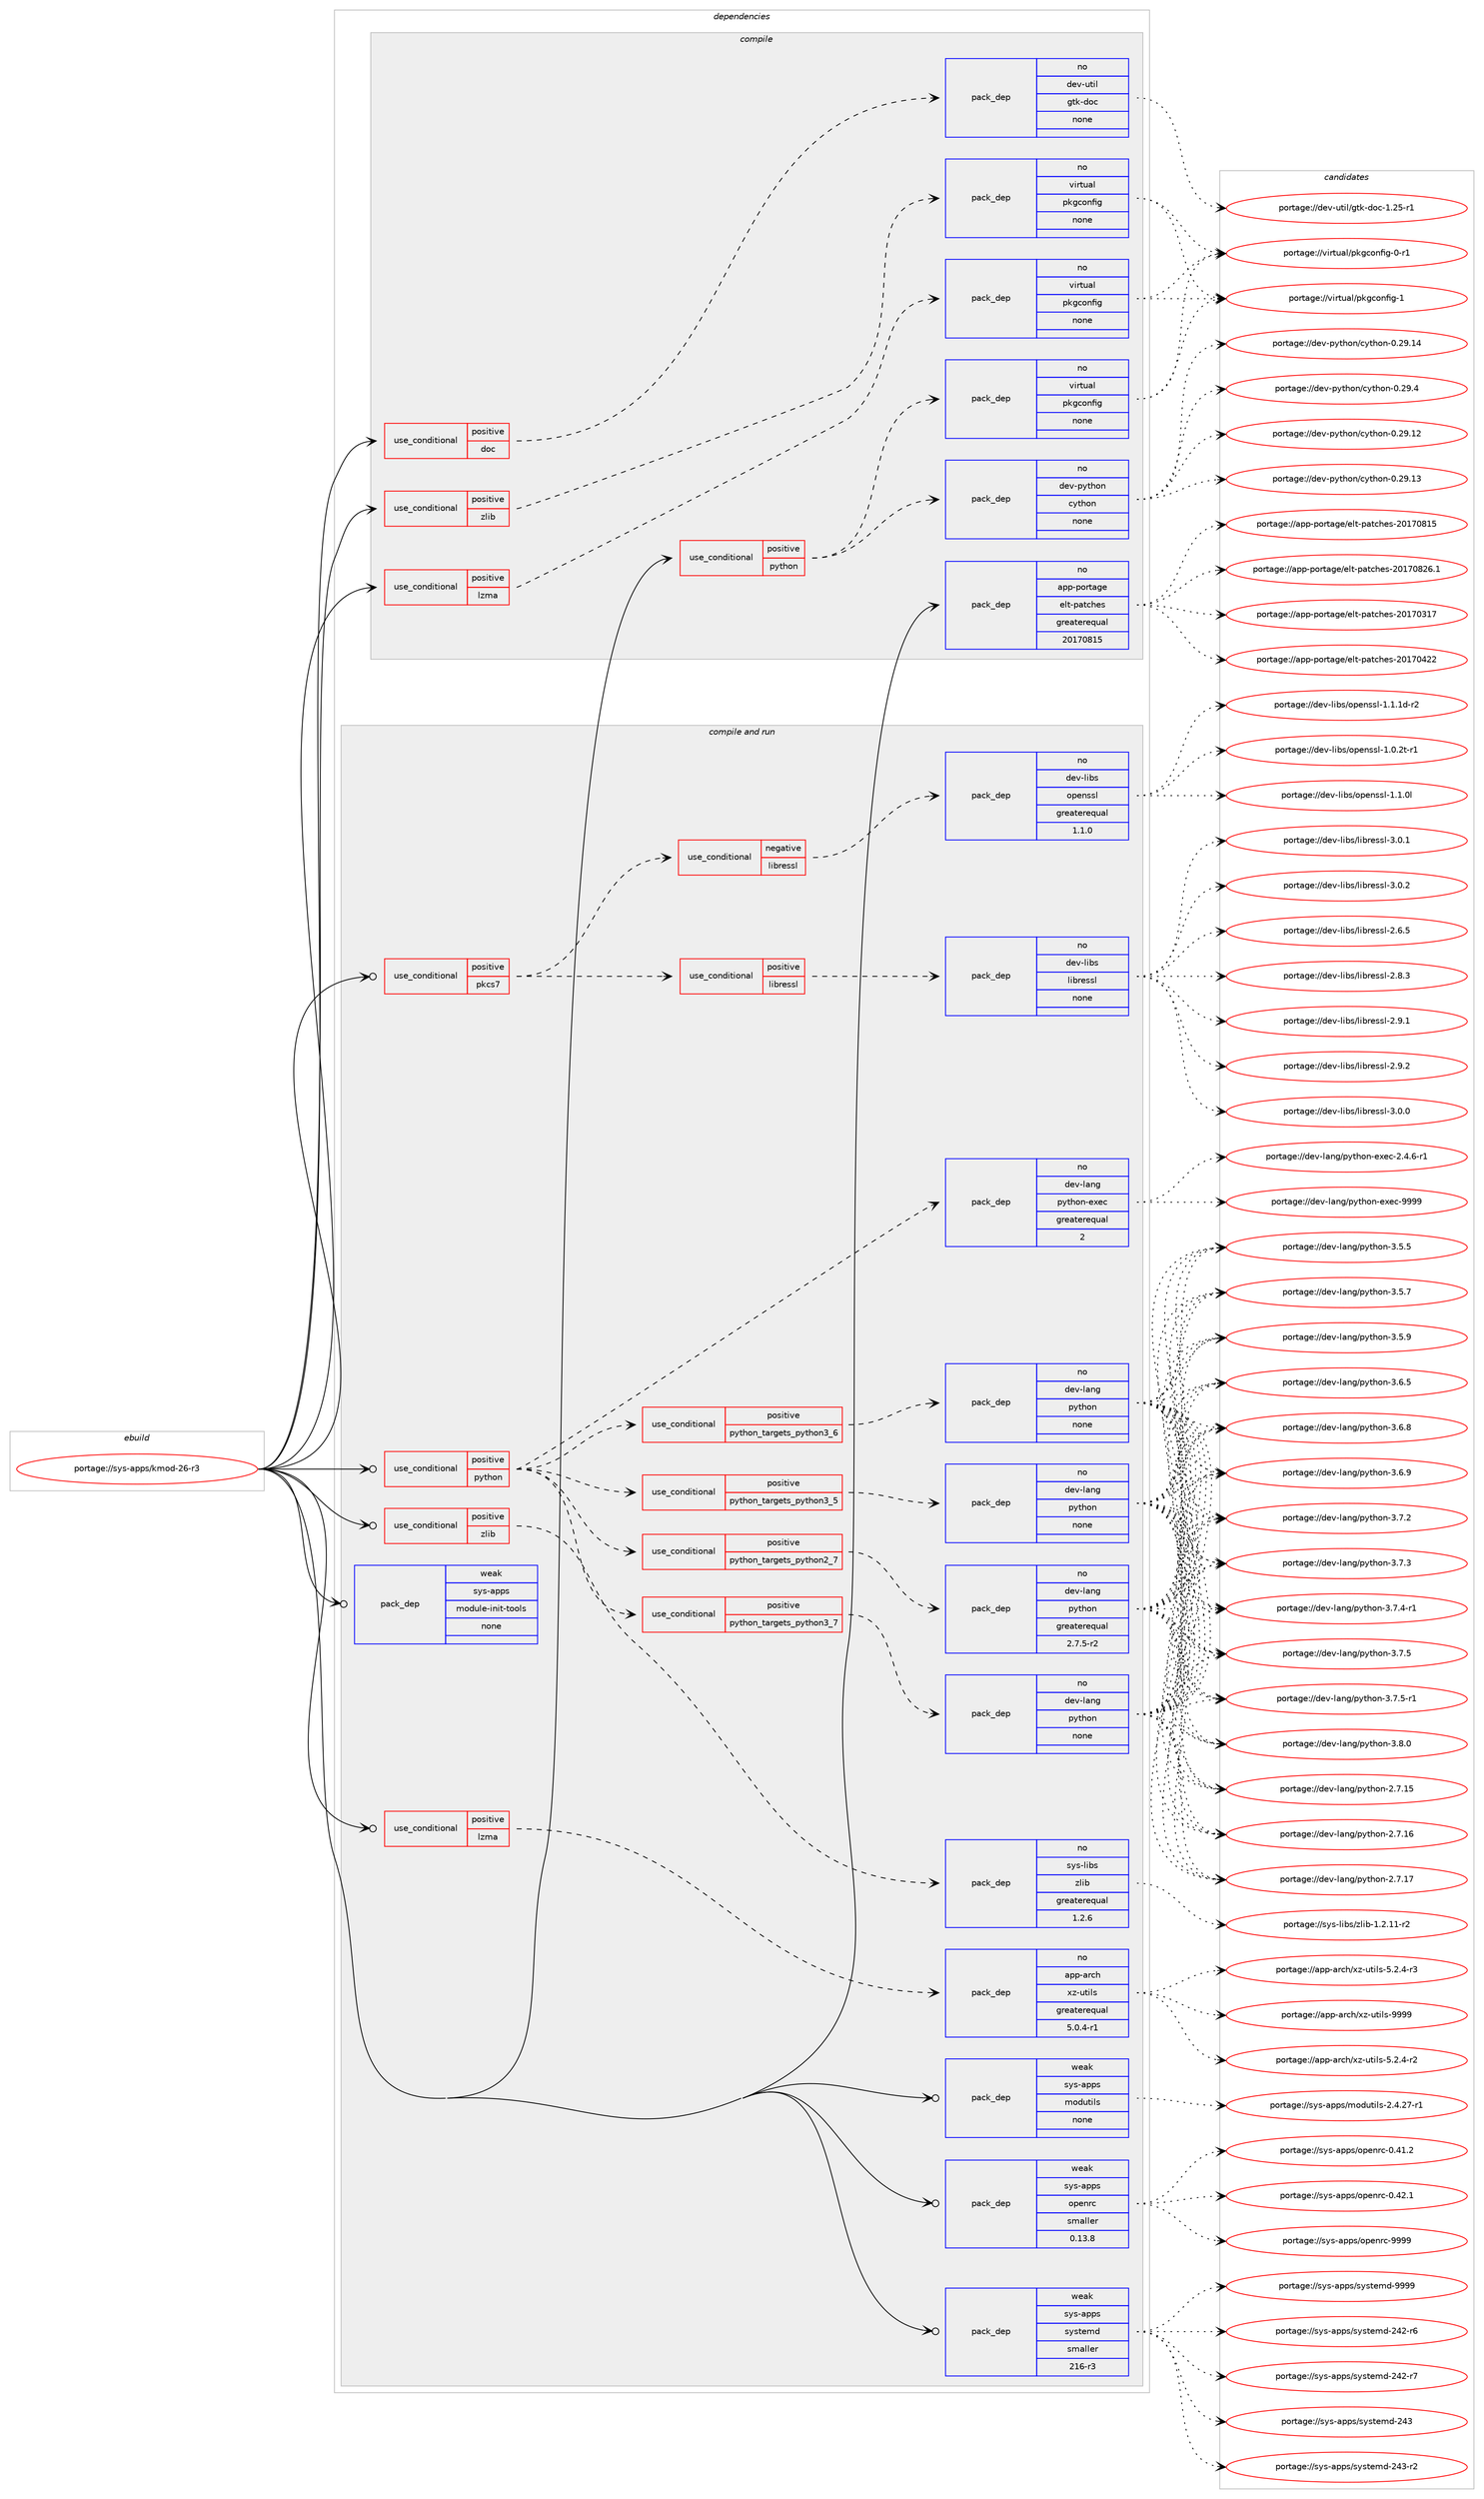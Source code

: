 digraph prolog {

# *************
# Graph options
# *************

newrank=true;
concentrate=true;
compound=true;
graph [rankdir=LR,fontname=Helvetica,fontsize=10,ranksep=1.5];#, ranksep=2.5, nodesep=0.2];
edge  [arrowhead=vee];
node  [fontname=Helvetica,fontsize=10];

# **********
# The ebuild
# **********

subgraph cluster_leftcol {
color=gray;
rank=same;
label=<<i>ebuild</i>>;
id [label="portage://sys-apps/kmod-26-r3", color=red, width=4, href="../sys-apps/kmod-26-r3.svg"];
}

# ****************
# The dependencies
# ****************

subgraph cluster_midcol {
color=gray;
label=<<i>dependencies</i>>;
subgraph cluster_compile {
fillcolor="#eeeeee";
style=filled;
label=<<i>compile</i>>;
subgraph cond99427 {
dependency408908 [label=<<TABLE BORDER="0" CELLBORDER="1" CELLSPACING="0" CELLPADDING="4"><TR><TD ROWSPAN="3" CELLPADDING="10">use_conditional</TD></TR><TR><TD>positive</TD></TR><TR><TD>doc</TD></TR></TABLE>>, shape=none, color=red];
subgraph pack302641 {
dependency408909 [label=<<TABLE BORDER="0" CELLBORDER="1" CELLSPACING="0" CELLPADDING="4" WIDTH="220"><TR><TD ROWSPAN="6" CELLPADDING="30">pack_dep</TD></TR><TR><TD WIDTH="110">no</TD></TR><TR><TD>dev-util</TD></TR><TR><TD>gtk-doc</TD></TR><TR><TD>none</TD></TR><TR><TD></TD></TR></TABLE>>, shape=none, color=blue];
}
dependency408908:e -> dependency408909:w [weight=20,style="dashed",arrowhead="vee"];
}
id:e -> dependency408908:w [weight=20,style="solid",arrowhead="vee"];
subgraph cond99428 {
dependency408910 [label=<<TABLE BORDER="0" CELLBORDER="1" CELLSPACING="0" CELLPADDING="4"><TR><TD ROWSPAN="3" CELLPADDING="10">use_conditional</TD></TR><TR><TD>positive</TD></TR><TR><TD>lzma</TD></TR></TABLE>>, shape=none, color=red];
subgraph pack302642 {
dependency408911 [label=<<TABLE BORDER="0" CELLBORDER="1" CELLSPACING="0" CELLPADDING="4" WIDTH="220"><TR><TD ROWSPAN="6" CELLPADDING="30">pack_dep</TD></TR><TR><TD WIDTH="110">no</TD></TR><TR><TD>virtual</TD></TR><TR><TD>pkgconfig</TD></TR><TR><TD>none</TD></TR><TR><TD></TD></TR></TABLE>>, shape=none, color=blue];
}
dependency408910:e -> dependency408911:w [weight=20,style="dashed",arrowhead="vee"];
}
id:e -> dependency408910:w [weight=20,style="solid",arrowhead="vee"];
subgraph cond99429 {
dependency408912 [label=<<TABLE BORDER="0" CELLBORDER="1" CELLSPACING="0" CELLPADDING="4"><TR><TD ROWSPAN="3" CELLPADDING="10">use_conditional</TD></TR><TR><TD>positive</TD></TR><TR><TD>python</TD></TR></TABLE>>, shape=none, color=red];
subgraph pack302643 {
dependency408913 [label=<<TABLE BORDER="0" CELLBORDER="1" CELLSPACING="0" CELLPADDING="4" WIDTH="220"><TR><TD ROWSPAN="6" CELLPADDING="30">pack_dep</TD></TR><TR><TD WIDTH="110">no</TD></TR><TR><TD>dev-python</TD></TR><TR><TD>cython</TD></TR><TR><TD>none</TD></TR><TR><TD></TD></TR></TABLE>>, shape=none, color=blue];
}
dependency408912:e -> dependency408913:w [weight=20,style="dashed",arrowhead="vee"];
subgraph pack302644 {
dependency408914 [label=<<TABLE BORDER="0" CELLBORDER="1" CELLSPACING="0" CELLPADDING="4" WIDTH="220"><TR><TD ROWSPAN="6" CELLPADDING="30">pack_dep</TD></TR><TR><TD WIDTH="110">no</TD></TR><TR><TD>virtual</TD></TR><TR><TD>pkgconfig</TD></TR><TR><TD>none</TD></TR><TR><TD></TD></TR></TABLE>>, shape=none, color=blue];
}
dependency408912:e -> dependency408914:w [weight=20,style="dashed",arrowhead="vee"];
}
id:e -> dependency408912:w [weight=20,style="solid",arrowhead="vee"];
subgraph cond99430 {
dependency408915 [label=<<TABLE BORDER="0" CELLBORDER="1" CELLSPACING="0" CELLPADDING="4"><TR><TD ROWSPAN="3" CELLPADDING="10">use_conditional</TD></TR><TR><TD>positive</TD></TR><TR><TD>zlib</TD></TR></TABLE>>, shape=none, color=red];
subgraph pack302645 {
dependency408916 [label=<<TABLE BORDER="0" CELLBORDER="1" CELLSPACING="0" CELLPADDING="4" WIDTH="220"><TR><TD ROWSPAN="6" CELLPADDING="30">pack_dep</TD></TR><TR><TD WIDTH="110">no</TD></TR><TR><TD>virtual</TD></TR><TR><TD>pkgconfig</TD></TR><TR><TD>none</TD></TR><TR><TD></TD></TR></TABLE>>, shape=none, color=blue];
}
dependency408915:e -> dependency408916:w [weight=20,style="dashed",arrowhead="vee"];
}
id:e -> dependency408915:w [weight=20,style="solid",arrowhead="vee"];
subgraph pack302646 {
dependency408917 [label=<<TABLE BORDER="0" CELLBORDER="1" CELLSPACING="0" CELLPADDING="4" WIDTH="220"><TR><TD ROWSPAN="6" CELLPADDING="30">pack_dep</TD></TR><TR><TD WIDTH="110">no</TD></TR><TR><TD>app-portage</TD></TR><TR><TD>elt-patches</TD></TR><TR><TD>greaterequal</TD></TR><TR><TD>20170815</TD></TR></TABLE>>, shape=none, color=blue];
}
id:e -> dependency408917:w [weight=20,style="solid",arrowhead="vee"];
}
subgraph cluster_compileandrun {
fillcolor="#eeeeee";
style=filled;
label=<<i>compile and run</i>>;
subgraph cond99431 {
dependency408918 [label=<<TABLE BORDER="0" CELLBORDER="1" CELLSPACING="0" CELLPADDING="4"><TR><TD ROWSPAN="3" CELLPADDING="10">use_conditional</TD></TR><TR><TD>positive</TD></TR><TR><TD>lzma</TD></TR></TABLE>>, shape=none, color=red];
subgraph pack302647 {
dependency408919 [label=<<TABLE BORDER="0" CELLBORDER="1" CELLSPACING="0" CELLPADDING="4" WIDTH="220"><TR><TD ROWSPAN="6" CELLPADDING="30">pack_dep</TD></TR><TR><TD WIDTH="110">no</TD></TR><TR><TD>app-arch</TD></TR><TR><TD>xz-utils</TD></TR><TR><TD>greaterequal</TD></TR><TR><TD>5.0.4-r1</TD></TR></TABLE>>, shape=none, color=blue];
}
dependency408918:e -> dependency408919:w [weight=20,style="dashed",arrowhead="vee"];
}
id:e -> dependency408918:w [weight=20,style="solid",arrowhead="odotvee"];
subgraph cond99432 {
dependency408920 [label=<<TABLE BORDER="0" CELLBORDER="1" CELLSPACING="0" CELLPADDING="4"><TR><TD ROWSPAN="3" CELLPADDING="10">use_conditional</TD></TR><TR><TD>positive</TD></TR><TR><TD>pkcs7</TD></TR></TABLE>>, shape=none, color=red];
subgraph cond99433 {
dependency408921 [label=<<TABLE BORDER="0" CELLBORDER="1" CELLSPACING="0" CELLPADDING="4"><TR><TD ROWSPAN="3" CELLPADDING="10">use_conditional</TD></TR><TR><TD>negative</TD></TR><TR><TD>libressl</TD></TR></TABLE>>, shape=none, color=red];
subgraph pack302648 {
dependency408922 [label=<<TABLE BORDER="0" CELLBORDER="1" CELLSPACING="0" CELLPADDING="4" WIDTH="220"><TR><TD ROWSPAN="6" CELLPADDING="30">pack_dep</TD></TR><TR><TD WIDTH="110">no</TD></TR><TR><TD>dev-libs</TD></TR><TR><TD>openssl</TD></TR><TR><TD>greaterequal</TD></TR><TR><TD>1.1.0</TD></TR></TABLE>>, shape=none, color=blue];
}
dependency408921:e -> dependency408922:w [weight=20,style="dashed",arrowhead="vee"];
}
dependency408920:e -> dependency408921:w [weight=20,style="dashed",arrowhead="vee"];
subgraph cond99434 {
dependency408923 [label=<<TABLE BORDER="0" CELLBORDER="1" CELLSPACING="0" CELLPADDING="4"><TR><TD ROWSPAN="3" CELLPADDING="10">use_conditional</TD></TR><TR><TD>positive</TD></TR><TR><TD>libressl</TD></TR></TABLE>>, shape=none, color=red];
subgraph pack302649 {
dependency408924 [label=<<TABLE BORDER="0" CELLBORDER="1" CELLSPACING="0" CELLPADDING="4" WIDTH="220"><TR><TD ROWSPAN="6" CELLPADDING="30">pack_dep</TD></TR><TR><TD WIDTH="110">no</TD></TR><TR><TD>dev-libs</TD></TR><TR><TD>libressl</TD></TR><TR><TD>none</TD></TR><TR><TD></TD></TR></TABLE>>, shape=none, color=blue];
}
dependency408923:e -> dependency408924:w [weight=20,style="dashed",arrowhead="vee"];
}
dependency408920:e -> dependency408923:w [weight=20,style="dashed",arrowhead="vee"];
}
id:e -> dependency408920:w [weight=20,style="solid",arrowhead="odotvee"];
subgraph cond99435 {
dependency408925 [label=<<TABLE BORDER="0" CELLBORDER="1" CELLSPACING="0" CELLPADDING="4"><TR><TD ROWSPAN="3" CELLPADDING="10">use_conditional</TD></TR><TR><TD>positive</TD></TR><TR><TD>python</TD></TR></TABLE>>, shape=none, color=red];
subgraph cond99436 {
dependency408926 [label=<<TABLE BORDER="0" CELLBORDER="1" CELLSPACING="0" CELLPADDING="4"><TR><TD ROWSPAN="3" CELLPADDING="10">use_conditional</TD></TR><TR><TD>positive</TD></TR><TR><TD>python_targets_python2_7</TD></TR></TABLE>>, shape=none, color=red];
subgraph pack302650 {
dependency408927 [label=<<TABLE BORDER="0" CELLBORDER="1" CELLSPACING="0" CELLPADDING="4" WIDTH="220"><TR><TD ROWSPAN="6" CELLPADDING="30">pack_dep</TD></TR><TR><TD WIDTH="110">no</TD></TR><TR><TD>dev-lang</TD></TR><TR><TD>python</TD></TR><TR><TD>greaterequal</TD></TR><TR><TD>2.7.5-r2</TD></TR></TABLE>>, shape=none, color=blue];
}
dependency408926:e -> dependency408927:w [weight=20,style="dashed",arrowhead="vee"];
}
dependency408925:e -> dependency408926:w [weight=20,style="dashed",arrowhead="vee"];
subgraph cond99437 {
dependency408928 [label=<<TABLE BORDER="0" CELLBORDER="1" CELLSPACING="0" CELLPADDING="4"><TR><TD ROWSPAN="3" CELLPADDING="10">use_conditional</TD></TR><TR><TD>positive</TD></TR><TR><TD>python_targets_python3_5</TD></TR></TABLE>>, shape=none, color=red];
subgraph pack302651 {
dependency408929 [label=<<TABLE BORDER="0" CELLBORDER="1" CELLSPACING="0" CELLPADDING="4" WIDTH="220"><TR><TD ROWSPAN="6" CELLPADDING="30">pack_dep</TD></TR><TR><TD WIDTH="110">no</TD></TR><TR><TD>dev-lang</TD></TR><TR><TD>python</TD></TR><TR><TD>none</TD></TR><TR><TD></TD></TR></TABLE>>, shape=none, color=blue];
}
dependency408928:e -> dependency408929:w [weight=20,style="dashed",arrowhead="vee"];
}
dependency408925:e -> dependency408928:w [weight=20,style="dashed",arrowhead="vee"];
subgraph cond99438 {
dependency408930 [label=<<TABLE BORDER="0" CELLBORDER="1" CELLSPACING="0" CELLPADDING="4"><TR><TD ROWSPAN="3" CELLPADDING="10">use_conditional</TD></TR><TR><TD>positive</TD></TR><TR><TD>python_targets_python3_6</TD></TR></TABLE>>, shape=none, color=red];
subgraph pack302652 {
dependency408931 [label=<<TABLE BORDER="0" CELLBORDER="1" CELLSPACING="0" CELLPADDING="4" WIDTH="220"><TR><TD ROWSPAN="6" CELLPADDING="30">pack_dep</TD></TR><TR><TD WIDTH="110">no</TD></TR><TR><TD>dev-lang</TD></TR><TR><TD>python</TD></TR><TR><TD>none</TD></TR><TR><TD></TD></TR></TABLE>>, shape=none, color=blue];
}
dependency408930:e -> dependency408931:w [weight=20,style="dashed",arrowhead="vee"];
}
dependency408925:e -> dependency408930:w [weight=20,style="dashed",arrowhead="vee"];
subgraph cond99439 {
dependency408932 [label=<<TABLE BORDER="0" CELLBORDER="1" CELLSPACING="0" CELLPADDING="4"><TR><TD ROWSPAN="3" CELLPADDING="10">use_conditional</TD></TR><TR><TD>positive</TD></TR><TR><TD>python_targets_python3_7</TD></TR></TABLE>>, shape=none, color=red];
subgraph pack302653 {
dependency408933 [label=<<TABLE BORDER="0" CELLBORDER="1" CELLSPACING="0" CELLPADDING="4" WIDTH="220"><TR><TD ROWSPAN="6" CELLPADDING="30">pack_dep</TD></TR><TR><TD WIDTH="110">no</TD></TR><TR><TD>dev-lang</TD></TR><TR><TD>python</TD></TR><TR><TD>none</TD></TR><TR><TD></TD></TR></TABLE>>, shape=none, color=blue];
}
dependency408932:e -> dependency408933:w [weight=20,style="dashed",arrowhead="vee"];
}
dependency408925:e -> dependency408932:w [weight=20,style="dashed",arrowhead="vee"];
subgraph pack302654 {
dependency408934 [label=<<TABLE BORDER="0" CELLBORDER="1" CELLSPACING="0" CELLPADDING="4" WIDTH="220"><TR><TD ROWSPAN="6" CELLPADDING="30">pack_dep</TD></TR><TR><TD WIDTH="110">no</TD></TR><TR><TD>dev-lang</TD></TR><TR><TD>python-exec</TD></TR><TR><TD>greaterequal</TD></TR><TR><TD>2</TD></TR></TABLE>>, shape=none, color=blue];
}
dependency408925:e -> dependency408934:w [weight=20,style="dashed",arrowhead="vee"];
}
id:e -> dependency408925:w [weight=20,style="solid",arrowhead="odotvee"];
subgraph cond99440 {
dependency408935 [label=<<TABLE BORDER="0" CELLBORDER="1" CELLSPACING="0" CELLPADDING="4"><TR><TD ROWSPAN="3" CELLPADDING="10">use_conditional</TD></TR><TR><TD>positive</TD></TR><TR><TD>zlib</TD></TR></TABLE>>, shape=none, color=red];
subgraph pack302655 {
dependency408936 [label=<<TABLE BORDER="0" CELLBORDER="1" CELLSPACING="0" CELLPADDING="4" WIDTH="220"><TR><TD ROWSPAN="6" CELLPADDING="30">pack_dep</TD></TR><TR><TD WIDTH="110">no</TD></TR><TR><TD>sys-libs</TD></TR><TR><TD>zlib</TD></TR><TR><TD>greaterequal</TD></TR><TR><TD>1.2.6</TD></TR></TABLE>>, shape=none, color=blue];
}
dependency408935:e -> dependency408936:w [weight=20,style="dashed",arrowhead="vee"];
}
id:e -> dependency408935:w [weight=20,style="solid",arrowhead="odotvee"];
subgraph pack302656 {
dependency408937 [label=<<TABLE BORDER="0" CELLBORDER="1" CELLSPACING="0" CELLPADDING="4" WIDTH="220"><TR><TD ROWSPAN="6" CELLPADDING="30">pack_dep</TD></TR><TR><TD WIDTH="110">weak</TD></TR><TR><TD>sys-apps</TD></TR><TR><TD>module-init-tools</TD></TR><TR><TD>none</TD></TR><TR><TD></TD></TR></TABLE>>, shape=none, color=blue];
}
id:e -> dependency408937:w [weight=20,style="solid",arrowhead="odotvee"];
subgraph pack302657 {
dependency408938 [label=<<TABLE BORDER="0" CELLBORDER="1" CELLSPACING="0" CELLPADDING="4" WIDTH="220"><TR><TD ROWSPAN="6" CELLPADDING="30">pack_dep</TD></TR><TR><TD WIDTH="110">weak</TD></TR><TR><TD>sys-apps</TD></TR><TR><TD>modutils</TD></TR><TR><TD>none</TD></TR><TR><TD></TD></TR></TABLE>>, shape=none, color=blue];
}
id:e -> dependency408938:w [weight=20,style="solid",arrowhead="odotvee"];
subgraph pack302658 {
dependency408939 [label=<<TABLE BORDER="0" CELLBORDER="1" CELLSPACING="0" CELLPADDING="4" WIDTH="220"><TR><TD ROWSPAN="6" CELLPADDING="30">pack_dep</TD></TR><TR><TD WIDTH="110">weak</TD></TR><TR><TD>sys-apps</TD></TR><TR><TD>openrc</TD></TR><TR><TD>smaller</TD></TR><TR><TD>0.13.8</TD></TR></TABLE>>, shape=none, color=blue];
}
id:e -> dependency408939:w [weight=20,style="solid",arrowhead="odotvee"];
subgraph pack302659 {
dependency408940 [label=<<TABLE BORDER="0" CELLBORDER="1" CELLSPACING="0" CELLPADDING="4" WIDTH="220"><TR><TD ROWSPAN="6" CELLPADDING="30">pack_dep</TD></TR><TR><TD WIDTH="110">weak</TD></TR><TR><TD>sys-apps</TD></TR><TR><TD>systemd</TD></TR><TR><TD>smaller</TD></TR><TR><TD>216-r3</TD></TR></TABLE>>, shape=none, color=blue];
}
id:e -> dependency408940:w [weight=20,style="solid",arrowhead="odotvee"];
}
subgraph cluster_run {
fillcolor="#eeeeee";
style=filled;
label=<<i>run</i>>;
}
}

# **************
# The candidates
# **************

subgraph cluster_choices {
rank=same;
color=gray;
label=<<i>candidates</i>>;

subgraph choice302641 {
color=black;
nodesep=1;
choiceportage1001011184511711610510847103116107451001119945494650534511449 [label="portage://dev-util/gtk-doc-1.25-r1", color=red, width=4,href="../dev-util/gtk-doc-1.25-r1.svg"];
dependency408909:e -> choiceportage1001011184511711610510847103116107451001119945494650534511449:w [style=dotted,weight="100"];
}
subgraph choice302642 {
color=black;
nodesep=1;
choiceportage11810511411611797108471121071039911111010210510345484511449 [label="portage://virtual/pkgconfig-0-r1", color=red, width=4,href="../virtual/pkgconfig-0-r1.svg"];
choiceportage1181051141161179710847112107103991111101021051034549 [label="portage://virtual/pkgconfig-1", color=red, width=4,href="../virtual/pkgconfig-1.svg"];
dependency408911:e -> choiceportage11810511411611797108471121071039911111010210510345484511449:w [style=dotted,weight="100"];
dependency408911:e -> choiceportage1181051141161179710847112107103991111101021051034549:w [style=dotted,weight="100"];
}
subgraph choice302643 {
color=black;
nodesep=1;
choiceportage1001011184511212111610411111047991211161041111104548465057464950 [label="portage://dev-python/cython-0.29.12", color=red, width=4,href="../dev-python/cython-0.29.12.svg"];
choiceportage1001011184511212111610411111047991211161041111104548465057464951 [label="portage://dev-python/cython-0.29.13", color=red, width=4,href="../dev-python/cython-0.29.13.svg"];
choiceportage1001011184511212111610411111047991211161041111104548465057464952 [label="portage://dev-python/cython-0.29.14", color=red, width=4,href="../dev-python/cython-0.29.14.svg"];
choiceportage10010111845112121116104111110479912111610411111045484650574652 [label="portage://dev-python/cython-0.29.4", color=red, width=4,href="../dev-python/cython-0.29.4.svg"];
dependency408913:e -> choiceportage1001011184511212111610411111047991211161041111104548465057464950:w [style=dotted,weight="100"];
dependency408913:e -> choiceportage1001011184511212111610411111047991211161041111104548465057464951:w [style=dotted,weight="100"];
dependency408913:e -> choiceportage1001011184511212111610411111047991211161041111104548465057464952:w [style=dotted,weight="100"];
dependency408913:e -> choiceportage10010111845112121116104111110479912111610411111045484650574652:w [style=dotted,weight="100"];
}
subgraph choice302644 {
color=black;
nodesep=1;
choiceportage11810511411611797108471121071039911111010210510345484511449 [label="portage://virtual/pkgconfig-0-r1", color=red, width=4,href="../virtual/pkgconfig-0-r1.svg"];
choiceportage1181051141161179710847112107103991111101021051034549 [label="portage://virtual/pkgconfig-1", color=red, width=4,href="../virtual/pkgconfig-1.svg"];
dependency408914:e -> choiceportage11810511411611797108471121071039911111010210510345484511449:w [style=dotted,weight="100"];
dependency408914:e -> choiceportage1181051141161179710847112107103991111101021051034549:w [style=dotted,weight="100"];
}
subgraph choice302645 {
color=black;
nodesep=1;
choiceportage11810511411611797108471121071039911111010210510345484511449 [label="portage://virtual/pkgconfig-0-r1", color=red, width=4,href="../virtual/pkgconfig-0-r1.svg"];
choiceportage1181051141161179710847112107103991111101021051034549 [label="portage://virtual/pkgconfig-1", color=red, width=4,href="../virtual/pkgconfig-1.svg"];
dependency408916:e -> choiceportage11810511411611797108471121071039911111010210510345484511449:w [style=dotted,weight="100"];
dependency408916:e -> choiceportage1181051141161179710847112107103991111101021051034549:w [style=dotted,weight="100"];
}
subgraph choice302646 {
color=black;
nodesep=1;
choiceportage97112112451121111141169710310147101108116451129711699104101115455048495548514955 [label="portage://app-portage/elt-patches-20170317", color=red, width=4,href="../app-portage/elt-patches-20170317.svg"];
choiceportage97112112451121111141169710310147101108116451129711699104101115455048495548525050 [label="portage://app-portage/elt-patches-20170422", color=red, width=4,href="../app-portage/elt-patches-20170422.svg"];
choiceportage97112112451121111141169710310147101108116451129711699104101115455048495548564953 [label="portage://app-portage/elt-patches-20170815", color=red, width=4,href="../app-portage/elt-patches-20170815.svg"];
choiceportage971121124511211111411697103101471011081164511297116991041011154550484955485650544649 [label="portage://app-portage/elt-patches-20170826.1", color=red, width=4,href="../app-portage/elt-patches-20170826.1.svg"];
dependency408917:e -> choiceportage97112112451121111141169710310147101108116451129711699104101115455048495548514955:w [style=dotted,weight="100"];
dependency408917:e -> choiceportage97112112451121111141169710310147101108116451129711699104101115455048495548525050:w [style=dotted,weight="100"];
dependency408917:e -> choiceportage97112112451121111141169710310147101108116451129711699104101115455048495548564953:w [style=dotted,weight="100"];
dependency408917:e -> choiceportage971121124511211111411697103101471011081164511297116991041011154550484955485650544649:w [style=dotted,weight="100"];
}
subgraph choice302647 {
color=black;
nodesep=1;
choiceportage9711211245971149910447120122451171161051081154553465046524511450 [label="portage://app-arch/xz-utils-5.2.4-r2", color=red, width=4,href="../app-arch/xz-utils-5.2.4-r2.svg"];
choiceportage9711211245971149910447120122451171161051081154553465046524511451 [label="portage://app-arch/xz-utils-5.2.4-r3", color=red, width=4,href="../app-arch/xz-utils-5.2.4-r3.svg"];
choiceportage9711211245971149910447120122451171161051081154557575757 [label="portage://app-arch/xz-utils-9999", color=red, width=4,href="../app-arch/xz-utils-9999.svg"];
dependency408919:e -> choiceportage9711211245971149910447120122451171161051081154553465046524511450:w [style=dotted,weight="100"];
dependency408919:e -> choiceportage9711211245971149910447120122451171161051081154553465046524511451:w [style=dotted,weight="100"];
dependency408919:e -> choiceportage9711211245971149910447120122451171161051081154557575757:w [style=dotted,weight="100"];
}
subgraph choice302648 {
color=black;
nodesep=1;
choiceportage1001011184510810598115471111121011101151151084549464846501164511449 [label="portage://dev-libs/openssl-1.0.2t-r1", color=red, width=4,href="../dev-libs/openssl-1.0.2t-r1.svg"];
choiceportage100101118451081059811547111112101110115115108454946494648108 [label="portage://dev-libs/openssl-1.1.0l", color=red, width=4,href="../dev-libs/openssl-1.1.0l.svg"];
choiceportage1001011184510810598115471111121011101151151084549464946491004511450 [label="portage://dev-libs/openssl-1.1.1d-r2", color=red, width=4,href="../dev-libs/openssl-1.1.1d-r2.svg"];
dependency408922:e -> choiceportage1001011184510810598115471111121011101151151084549464846501164511449:w [style=dotted,weight="100"];
dependency408922:e -> choiceportage100101118451081059811547111112101110115115108454946494648108:w [style=dotted,weight="100"];
dependency408922:e -> choiceportage1001011184510810598115471111121011101151151084549464946491004511450:w [style=dotted,weight="100"];
}
subgraph choice302649 {
color=black;
nodesep=1;
choiceportage10010111845108105981154710810598114101115115108455046544653 [label="portage://dev-libs/libressl-2.6.5", color=red, width=4,href="../dev-libs/libressl-2.6.5.svg"];
choiceportage10010111845108105981154710810598114101115115108455046564651 [label="portage://dev-libs/libressl-2.8.3", color=red, width=4,href="../dev-libs/libressl-2.8.3.svg"];
choiceportage10010111845108105981154710810598114101115115108455046574649 [label="portage://dev-libs/libressl-2.9.1", color=red, width=4,href="../dev-libs/libressl-2.9.1.svg"];
choiceportage10010111845108105981154710810598114101115115108455046574650 [label="portage://dev-libs/libressl-2.9.2", color=red, width=4,href="../dev-libs/libressl-2.9.2.svg"];
choiceportage10010111845108105981154710810598114101115115108455146484648 [label="portage://dev-libs/libressl-3.0.0", color=red, width=4,href="../dev-libs/libressl-3.0.0.svg"];
choiceportage10010111845108105981154710810598114101115115108455146484649 [label="portage://dev-libs/libressl-3.0.1", color=red, width=4,href="../dev-libs/libressl-3.0.1.svg"];
choiceportage10010111845108105981154710810598114101115115108455146484650 [label="portage://dev-libs/libressl-3.0.2", color=red, width=4,href="../dev-libs/libressl-3.0.2.svg"];
dependency408924:e -> choiceportage10010111845108105981154710810598114101115115108455046544653:w [style=dotted,weight="100"];
dependency408924:e -> choiceportage10010111845108105981154710810598114101115115108455046564651:w [style=dotted,weight="100"];
dependency408924:e -> choiceportage10010111845108105981154710810598114101115115108455046574649:w [style=dotted,weight="100"];
dependency408924:e -> choiceportage10010111845108105981154710810598114101115115108455046574650:w [style=dotted,weight="100"];
dependency408924:e -> choiceportage10010111845108105981154710810598114101115115108455146484648:w [style=dotted,weight="100"];
dependency408924:e -> choiceportage10010111845108105981154710810598114101115115108455146484649:w [style=dotted,weight="100"];
dependency408924:e -> choiceportage10010111845108105981154710810598114101115115108455146484650:w [style=dotted,weight="100"];
}
subgraph choice302650 {
color=black;
nodesep=1;
choiceportage10010111845108971101034711212111610411111045504655464953 [label="portage://dev-lang/python-2.7.15", color=red, width=4,href="../dev-lang/python-2.7.15.svg"];
choiceportage10010111845108971101034711212111610411111045504655464954 [label="portage://dev-lang/python-2.7.16", color=red, width=4,href="../dev-lang/python-2.7.16.svg"];
choiceportage10010111845108971101034711212111610411111045504655464955 [label="portage://dev-lang/python-2.7.17", color=red, width=4,href="../dev-lang/python-2.7.17.svg"];
choiceportage100101118451089711010347112121116104111110455146534653 [label="portage://dev-lang/python-3.5.5", color=red, width=4,href="../dev-lang/python-3.5.5.svg"];
choiceportage100101118451089711010347112121116104111110455146534655 [label="portage://dev-lang/python-3.5.7", color=red, width=4,href="../dev-lang/python-3.5.7.svg"];
choiceportage100101118451089711010347112121116104111110455146534657 [label="portage://dev-lang/python-3.5.9", color=red, width=4,href="../dev-lang/python-3.5.9.svg"];
choiceportage100101118451089711010347112121116104111110455146544653 [label="portage://dev-lang/python-3.6.5", color=red, width=4,href="../dev-lang/python-3.6.5.svg"];
choiceportage100101118451089711010347112121116104111110455146544656 [label="portage://dev-lang/python-3.6.8", color=red, width=4,href="../dev-lang/python-3.6.8.svg"];
choiceportage100101118451089711010347112121116104111110455146544657 [label="portage://dev-lang/python-3.6.9", color=red, width=4,href="../dev-lang/python-3.6.9.svg"];
choiceportage100101118451089711010347112121116104111110455146554650 [label="portage://dev-lang/python-3.7.2", color=red, width=4,href="../dev-lang/python-3.7.2.svg"];
choiceportage100101118451089711010347112121116104111110455146554651 [label="portage://dev-lang/python-3.7.3", color=red, width=4,href="../dev-lang/python-3.7.3.svg"];
choiceportage1001011184510897110103471121211161041111104551465546524511449 [label="portage://dev-lang/python-3.7.4-r1", color=red, width=4,href="../dev-lang/python-3.7.4-r1.svg"];
choiceportage100101118451089711010347112121116104111110455146554653 [label="portage://dev-lang/python-3.7.5", color=red, width=4,href="../dev-lang/python-3.7.5.svg"];
choiceportage1001011184510897110103471121211161041111104551465546534511449 [label="portage://dev-lang/python-3.7.5-r1", color=red, width=4,href="../dev-lang/python-3.7.5-r1.svg"];
choiceportage100101118451089711010347112121116104111110455146564648 [label="portage://dev-lang/python-3.8.0", color=red, width=4,href="../dev-lang/python-3.8.0.svg"];
dependency408927:e -> choiceportage10010111845108971101034711212111610411111045504655464953:w [style=dotted,weight="100"];
dependency408927:e -> choiceportage10010111845108971101034711212111610411111045504655464954:w [style=dotted,weight="100"];
dependency408927:e -> choiceportage10010111845108971101034711212111610411111045504655464955:w [style=dotted,weight="100"];
dependency408927:e -> choiceportage100101118451089711010347112121116104111110455146534653:w [style=dotted,weight="100"];
dependency408927:e -> choiceportage100101118451089711010347112121116104111110455146534655:w [style=dotted,weight="100"];
dependency408927:e -> choiceportage100101118451089711010347112121116104111110455146534657:w [style=dotted,weight="100"];
dependency408927:e -> choiceportage100101118451089711010347112121116104111110455146544653:w [style=dotted,weight="100"];
dependency408927:e -> choiceportage100101118451089711010347112121116104111110455146544656:w [style=dotted,weight="100"];
dependency408927:e -> choiceportage100101118451089711010347112121116104111110455146544657:w [style=dotted,weight="100"];
dependency408927:e -> choiceportage100101118451089711010347112121116104111110455146554650:w [style=dotted,weight="100"];
dependency408927:e -> choiceportage100101118451089711010347112121116104111110455146554651:w [style=dotted,weight="100"];
dependency408927:e -> choiceportage1001011184510897110103471121211161041111104551465546524511449:w [style=dotted,weight="100"];
dependency408927:e -> choiceportage100101118451089711010347112121116104111110455146554653:w [style=dotted,weight="100"];
dependency408927:e -> choiceportage1001011184510897110103471121211161041111104551465546534511449:w [style=dotted,weight="100"];
dependency408927:e -> choiceportage100101118451089711010347112121116104111110455146564648:w [style=dotted,weight="100"];
}
subgraph choice302651 {
color=black;
nodesep=1;
choiceportage10010111845108971101034711212111610411111045504655464953 [label="portage://dev-lang/python-2.7.15", color=red, width=4,href="../dev-lang/python-2.7.15.svg"];
choiceportage10010111845108971101034711212111610411111045504655464954 [label="portage://dev-lang/python-2.7.16", color=red, width=4,href="../dev-lang/python-2.7.16.svg"];
choiceportage10010111845108971101034711212111610411111045504655464955 [label="portage://dev-lang/python-2.7.17", color=red, width=4,href="../dev-lang/python-2.7.17.svg"];
choiceportage100101118451089711010347112121116104111110455146534653 [label="portage://dev-lang/python-3.5.5", color=red, width=4,href="../dev-lang/python-3.5.5.svg"];
choiceportage100101118451089711010347112121116104111110455146534655 [label="portage://dev-lang/python-3.5.7", color=red, width=4,href="../dev-lang/python-3.5.7.svg"];
choiceportage100101118451089711010347112121116104111110455146534657 [label="portage://dev-lang/python-3.5.9", color=red, width=4,href="../dev-lang/python-3.5.9.svg"];
choiceportage100101118451089711010347112121116104111110455146544653 [label="portage://dev-lang/python-3.6.5", color=red, width=4,href="../dev-lang/python-3.6.5.svg"];
choiceportage100101118451089711010347112121116104111110455146544656 [label="portage://dev-lang/python-3.6.8", color=red, width=4,href="../dev-lang/python-3.6.8.svg"];
choiceportage100101118451089711010347112121116104111110455146544657 [label="portage://dev-lang/python-3.6.9", color=red, width=4,href="../dev-lang/python-3.6.9.svg"];
choiceportage100101118451089711010347112121116104111110455146554650 [label="portage://dev-lang/python-3.7.2", color=red, width=4,href="../dev-lang/python-3.7.2.svg"];
choiceportage100101118451089711010347112121116104111110455146554651 [label="portage://dev-lang/python-3.7.3", color=red, width=4,href="../dev-lang/python-3.7.3.svg"];
choiceportage1001011184510897110103471121211161041111104551465546524511449 [label="portage://dev-lang/python-3.7.4-r1", color=red, width=4,href="../dev-lang/python-3.7.4-r1.svg"];
choiceportage100101118451089711010347112121116104111110455146554653 [label="portage://dev-lang/python-3.7.5", color=red, width=4,href="../dev-lang/python-3.7.5.svg"];
choiceportage1001011184510897110103471121211161041111104551465546534511449 [label="portage://dev-lang/python-3.7.5-r1", color=red, width=4,href="../dev-lang/python-3.7.5-r1.svg"];
choiceportage100101118451089711010347112121116104111110455146564648 [label="portage://dev-lang/python-3.8.0", color=red, width=4,href="../dev-lang/python-3.8.0.svg"];
dependency408929:e -> choiceportage10010111845108971101034711212111610411111045504655464953:w [style=dotted,weight="100"];
dependency408929:e -> choiceportage10010111845108971101034711212111610411111045504655464954:w [style=dotted,weight="100"];
dependency408929:e -> choiceportage10010111845108971101034711212111610411111045504655464955:w [style=dotted,weight="100"];
dependency408929:e -> choiceportage100101118451089711010347112121116104111110455146534653:w [style=dotted,weight="100"];
dependency408929:e -> choiceportage100101118451089711010347112121116104111110455146534655:w [style=dotted,weight="100"];
dependency408929:e -> choiceportage100101118451089711010347112121116104111110455146534657:w [style=dotted,weight="100"];
dependency408929:e -> choiceportage100101118451089711010347112121116104111110455146544653:w [style=dotted,weight="100"];
dependency408929:e -> choiceportage100101118451089711010347112121116104111110455146544656:w [style=dotted,weight="100"];
dependency408929:e -> choiceportage100101118451089711010347112121116104111110455146544657:w [style=dotted,weight="100"];
dependency408929:e -> choiceportage100101118451089711010347112121116104111110455146554650:w [style=dotted,weight="100"];
dependency408929:e -> choiceportage100101118451089711010347112121116104111110455146554651:w [style=dotted,weight="100"];
dependency408929:e -> choiceportage1001011184510897110103471121211161041111104551465546524511449:w [style=dotted,weight="100"];
dependency408929:e -> choiceportage100101118451089711010347112121116104111110455146554653:w [style=dotted,weight="100"];
dependency408929:e -> choiceportage1001011184510897110103471121211161041111104551465546534511449:w [style=dotted,weight="100"];
dependency408929:e -> choiceportage100101118451089711010347112121116104111110455146564648:w [style=dotted,weight="100"];
}
subgraph choice302652 {
color=black;
nodesep=1;
choiceportage10010111845108971101034711212111610411111045504655464953 [label="portage://dev-lang/python-2.7.15", color=red, width=4,href="../dev-lang/python-2.7.15.svg"];
choiceportage10010111845108971101034711212111610411111045504655464954 [label="portage://dev-lang/python-2.7.16", color=red, width=4,href="../dev-lang/python-2.7.16.svg"];
choiceportage10010111845108971101034711212111610411111045504655464955 [label="portage://dev-lang/python-2.7.17", color=red, width=4,href="../dev-lang/python-2.7.17.svg"];
choiceportage100101118451089711010347112121116104111110455146534653 [label="portage://dev-lang/python-3.5.5", color=red, width=4,href="../dev-lang/python-3.5.5.svg"];
choiceportage100101118451089711010347112121116104111110455146534655 [label="portage://dev-lang/python-3.5.7", color=red, width=4,href="../dev-lang/python-3.5.7.svg"];
choiceportage100101118451089711010347112121116104111110455146534657 [label="portage://dev-lang/python-3.5.9", color=red, width=4,href="../dev-lang/python-3.5.9.svg"];
choiceportage100101118451089711010347112121116104111110455146544653 [label="portage://dev-lang/python-3.6.5", color=red, width=4,href="../dev-lang/python-3.6.5.svg"];
choiceportage100101118451089711010347112121116104111110455146544656 [label="portage://dev-lang/python-3.6.8", color=red, width=4,href="../dev-lang/python-3.6.8.svg"];
choiceportage100101118451089711010347112121116104111110455146544657 [label="portage://dev-lang/python-3.6.9", color=red, width=4,href="../dev-lang/python-3.6.9.svg"];
choiceportage100101118451089711010347112121116104111110455146554650 [label="portage://dev-lang/python-3.7.2", color=red, width=4,href="../dev-lang/python-3.7.2.svg"];
choiceportage100101118451089711010347112121116104111110455146554651 [label="portage://dev-lang/python-3.7.3", color=red, width=4,href="../dev-lang/python-3.7.3.svg"];
choiceportage1001011184510897110103471121211161041111104551465546524511449 [label="portage://dev-lang/python-3.7.4-r1", color=red, width=4,href="../dev-lang/python-3.7.4-r1.svg"];
choiceportage100101118451089711010347112121116104111110455146554653 [label="portage://dev-lang/python-3.7.5", color=red, width=4,href="../dev-lang/python-3.7.5.svg"];
choiceportage1001011184510897110103471121211161041111104551465546534511449 [label="portage://dev-lang/python-3.7.5-r1", color=red, width=4,href="../dev-lang/python-3.7.5-r1.svg"];
choiceportage100101118451089711010347112121116104111110455146564648 [label="portage://dev-lang/python-3.8.0", color=red, width=4,href="../dev-lang/python-3.8.0.svg"];
dependency408931:e -> choiceportage10010111845108971101034711212111610411111045504655464953:w [style=dotted,weight="100"];
dependency408931:e -> choiceportage10010111845108971101034711212111610411111045504655464954:w [style=dotted,weight="100"];
dependency408931:e -> choiceportage10010111845108971101034711212111610411111045504655464955:w [style=dotted,weight="100"];
dependency408931:e -> choiceportage100101118451089711010347112121116104111110455146534653:w [style=dotted,weight="100"];
dependency408931:e -> choiceportage100101118451089711010347112121116104111110455146534655:w [style=dotted,weight="100"];
dependency408931:e -> choiceportage100101118451089711010347112121116104111110455146534657:w [style=dotted,weight="100"];
dependency408931:e -> choiceportage100101118451089711010347112121116104111110455146544653:w [style=dotted,weight="100"];
dependency408931:e -> choiceportage100101118451089711010347112121116104111110455146544656:w [style=dotted,weight="100"];
dependency408931:e -> choiceportage100101118451089711010347112121116104111110455146544657:w [style=dotted,weight="100"];
dependency408931:e -> choiceportage100101118451089711010347112121116104111110455146554650:w [style=dotted,weight="100"];
dependency408931:e -> choiceportage100101118451089711010347112121116104111110455146554651:w [style=dotted,weight="100"];
dependency408931:e -> choiceportage1001011184510897110103471121211161041111104551465546524511449:w [style=dotted,weight="100"];
dependency408931:e -> choiceportage100101118451089711010347112121116104111110455146554653:w [style=dotted,weight="100"];
dependency408931:e -> choiceportage1001011184510897110103471121211161041111104551465546534511449:w [style=dotted,weight="100"];
dependency408931:e -> choiceportage100101118451089711010347112121116104111110455146564648:w [style=dotted,weight="100"];
}
subgraph choice302653 {
color=black;
nodesep=1;
choiceportage10010111845108971101034711212111610411111045504655464953 [label="portage://dev-lang/python-2.7.15", color=red, width=4,href="../dev-lang/python-2.7.15.svg"];
choiceportage10010111845108971101034711212111610411111045504655464954 [label="portage://dev-lang/python-2.7.16", color=red, width=4,href="../dev-lang/python-2.7.16.svg"];
choiceportage10010111845108971101034711212111610411111045504655464955 [label="portage://dev-lang/python-2.7.17", color=red, width=4,href="../dev-lang/python-2.7.17.svg"];
choiceportage100101118451089711010347112121116104111110455146534653 [label="portage://dev-lang/python-3.5.5", color=red, width=4,href="../dev-lang/python-3.5.5.svg"];
choiceportage100101118451089711010347112121116104111110455146534655 [label="portage://dev-lang/python-3.5.7", color=red, width=4,href="../dev-lang/python-3.5.7.svg"];
choiceportage100101118451089711010347112121116104111110455146534657 [label="portage://dev-lang/python-3.5.9", color=red, width=4,href="../dev-lang/python-3.5.9.svg"];
choiceportage100101118451089711010347112121116104111110455146544653 [label="portage://dev-lang/python-3.6.5", color=red, width=4,href="../dev-lang/python-3.6.5.svg"];
choiceportage100101118451089711010347112121116104111110455146544656 [label="portage://dev-lang/python-3.6.8", color=red, width=4,href="../dev-lang/python-3.6.8.svg"];
choiceportage100101118451089711010347112121116104111110455146544657 [label="portage://dev-lang/python-3.6.9", color=red, width=4,href="../dev-lang/python-3.6.9.svg"];
choiceportage100101118451089711010347112121116104111110455146554650 [label="portage://dev-lang/python-3.7.2", color=red, width=4,href="../dev-lang/python-3.7.2.svg"];
choiceportage100101118451089711010347112121116104111110455146554651 [label="portage://dev-lang/python-3.7.3", color=red, width=4,href="../dev-lang/python-3.7.3.svg"];
choiceportage1001011184510897110103471121211161041111104551465546524511449 [label="portage://dev-lang/python-3.7.4-r1", color=red, width=4,href="../dev-lang/python-3.7.4-r1.svg"];
choiceportage100101118451089711010347112121116104111110455146554653 [label="portage://dev-lang/python-3.7.5", color=red, width=4,href="../dev-lang/python-3.7.5.svg"];
choiceportage1001011184510897110103471121211161041111104551465546534511449 [label="portage://dev-lang/python-3.7.5-r1", color=red, width=4,href="../dev-lang/python-3.7.5-r1.svg"];
choiceportage100101118451089711010347112121116104111110455146564648 [label="portage://dev-lang/python-3.8.0", color=red, width=4,href="../dev-lang/python-3.8.0.svg"];
dependency408933:e -> choiceportage10010111845108971101034711212111610411111045504655464953:w [style=dotted,weight="100"];
dependency408933:e -> choiceportage10010111845108971101034711212111610411111045504655464954:w [style=dotted,weight="100"];
dependency408933:e -> choiceportage10010111845108971101034711212111610411111045504655464955:w [style=dotted,weight="100"];
dependency408933:e -> choiceportage100101118451089711010347112121116104111110455146534653:w [style=dotted,weight="100"];
dependency408933:e -> choiceportage100101118451089711010347112121116104111110455146534655:w [style=dotted,weight="100"];
dependency408933:e -> choiceportage100101118451089711010347112121116104111110455146534657:w [style=dotted,weight="100"];
dependency408933:e -> choiceportage100101118451089711010347112121116104111110455146544653:w [style=dotted,weight="100"];
dependency408933:e -> choiceportage100101118451089711010347112121116104111110455146544656:w [style=dotted,weight="100"];
dependency408933:e -> choiceportage100101118451089711010347112121116104111110455146544657:w [style=dotted,weight="100"];
dependency408933:e -> choiceportage100101118451089711010347112121116104111110455146554650:w [style=dotted,weight="100"];
dependency408933:e -> choiceportage100101118451089711010347112121116104111110455146554651:w [style=dotted,weight="100"];
dependency408933:e -> choiceportage1001011184510897110103471121211161041111104551465546524511449:w [style=dotted,weight="100"];
dependency408933:e -> choiceportage100101118451089711010347112121116104111110455146554653:w [style=dotted,weight="100"];
dependency408933:e -> choiceportage1001011184510897110103471121211161041111104551465546534511449:w [style=dotted,weight="100"];
dependency408933:e -> choiceportage100101118451089711010347112121116104111110455146564648:w [style=dotted,weight="100"];
}
subgraph choice302654 {
color=black;
nodesep=1;
choiceportage10010111845108971101034711212111610411111045101120101994550465246544511449 [label="portage://dev-lang/python-exec-2.4.6-r1", color=red, width=4,href="../dev-lang/python-exec-2.4.6-r1.svg"];
choiceportage10010111845108971101034711212111610411111045101120101994557575757 [label="portage://dev-lang/python-exec-9999", color=red, width=4,href="../dev-lang/python-exec-9999.svg"];
dependency408934:e -> choiceportage10010111845108971101034711212111610411111045101120101994550465246544511449:w [style=dotted,weight="100"];
dependency408934:e -> choiceportage10010111845108971101034711212111610411111045101120101994557575757:w [style=dotted,weight="100"];
}
subgraph choice302655 {
color=black;
nodesep=1;
choiceportage11512111545108105981154712210810598454946504649494511450 [label="portage://sys-libs/zlib-1.2.11-r2", color=red, width=4,href="../sys-libs/zlib-1.2.11-r2.svg"];
dependency408936:e -> choiceportage11512111545108105981154712210810598454946504649494511450:w [style=dotted,weight="100"];
}
subgraph choice302656 {
color=black;
nodesep=1;
}
subgraph choice302657 {
color=black;
nodesep=1;
choiceportage115121115459711211211547109111100117116105108115455046524650554511449 [label="portage://sys-apps/modutils-2.4.27-r1", color=red, width=4,href="../sys-apps/modutils-2.4.27-r1.svg"];
dependency408938:e -> choiceportage115121115459711211211547109111100117116105108115455046524650554511449:w [style=dotted,weight="100"];
}
subgraph choice302658 {
color=black;
nodesep=1;
choiceportage1151211154597112112115471111121011101149945484652494650 [label="portage://sys-apps/openrc-0.41.2", color=red, width=4,href="../sys-apps/openrc-0.41.2.svg"];
choiceportage1151211154597112112115471111121011101149945484652504649 [label="portage://sys-apps/openrc-0.42.1", color=red, width=4,href="../sys-apps/openrc-0.42.1.svg"];
choiceportage115121115459711211211547111112101110114994557575757 [label="portage://sys-apps/openrc-9999", color=red, width=4,href="../sys-apps/openrc-9999.svg"];
dependency408939:e -> choiceportage1151211154597112112115471111121011101149945484652494650:w [style=dotted,weight="100"];
dependency408939:e -> choiceportage1151211154597112112115471111121011101149945484652504649:w [style=dotted,weight="100"];
dependency408939:e -> choiceportage115121115459711211211547111112101110114994557575757:w [style=dotted,weight="100"];
}
subgraph choice302659 {
color=black;
nodesep=1;
choiceportage115121115459711211211547115121115116101109100455052504511454 [label="portage://sys-apps/systemd-242-r6", color=red, width=4,href="../sys-apps/systemd-242-r6.svg"];
choiceportage115121115459711211211547115121115116101109100455052504511455 [label="portage://sys-apps/systemd-242-r7", color=red, width=4,href="../sys-apps/systemd-242-r7.svg"];
choiceportage11512111545971121121154711512111511610110910045505251 [label="portage://sys-apps/systemd-243", color=red, width=4,href="../sys-apps/systemd-243.svg"];
choiceportage115121115459711211211547115121115116101109100455052514511450 [label="portage://sys-apps/systemd-243-r2", color=red, width=4,href="../sys-apps/systemd-243-r2.svg"];
choiceportage1151211154597112112115471151211151161011091004557575757 [label="portage://sys-apps/systemd-9999", color=red, width=4,href="../sys-apps/systemd-9999.svg"];
dependency408940:e -> choiceportage115121115459711211211547115121115116101109100455052504511454:w [style=dotted,weight="100"];
dependency408940:e -> choiceportage115121115459711211211547115121115116101109100455052504511455:w [style=dotted,weight="100"];
dependency408940:e -> choiceportage11512111545971121121154711512111511610110910045505251:w [style=dotted,weight="100"];
dependency408940:e -> choiceportage115121115459711211211547115121115116101109100455052514511450:w [style=dotted,weight="100"];
dependency408940:e -> choiceportage1151211154597112112115471151211151161011091004557575757:w [style=dotted,weight="100"];
}
}

}
